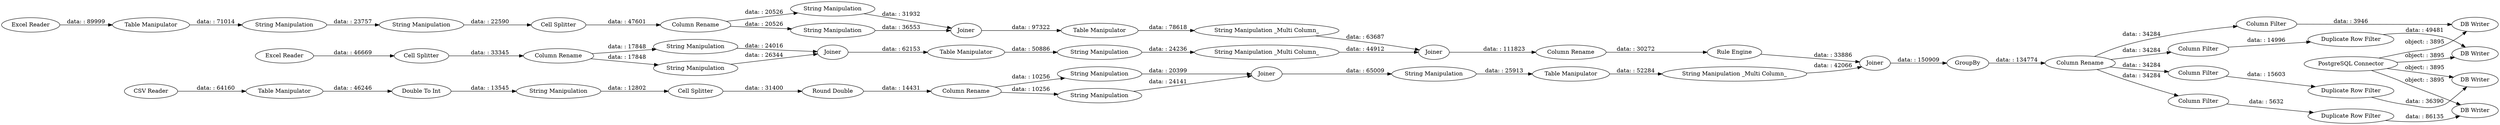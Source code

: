 digraph {
	"-7646415144006865816_20" [label="String Manipulation"]
	"-4674959142632675095_53" [label="DB Writer"]
	"-7646415144006865816_47" [label="Column Rename"]
	"-7646415144006865816_9" [label="Column Rename"]
	"-7646415144006865816_46" [label="Rule Engine"]
	"-1858665371505292980_2" [label="CSV Reader"]
	"-7646415144006865816_14" [label="String Manipulation"]
	"-4674959142632675095_59" [label="Duplicate Row Filter"]
	"-1858665371505292980_28" [label="Table Manipulator"]
	"-1858665371505292980_29" [label="Column Rename"]
	"-4674959142632675095_56" [label="Duplicate Row Filter"]
	"-7646415144006865816_16" [label="Table Manipulator"]
	"-1858665371505292980_24" [label="Table Manipulator"]
	"-7646415144006865816_3" [label="Excel Reader"]
	"-4674959142632675095_52" [label="DB Writer"]
	"-4674959142632675095_50" [label="DB Writer"]
	"-7646415144006865816_15" [label=Joiner]
	"-4674959142632675095_64" [label="Column Filter"]
	"-7646415144006865816_39" [label="String Manipulation _Multi Column_"]
	"-4674959142632675095_5" [label="PostgreSQL Connector"]
	"-7646415144006865816_30" [label=Joiner]
	"-7646415144006865816_6" [label="Table Manipulator"]
	"-7646415144006865816_40" [label="String Manipulation _Multi Column_"]
	"-4674959142632675095_63" [label="Duplicate Row Filter"]
	"-7646415144006865816_12" [label="String Manipulation"]
	"-7646415144006865816_31" [label="String Manipulation"]
	"-4674959142632675095_49" [label="Column Rename"]
	"-4674959142632675095_60" [label="Column Filter"]
	"-1858665371505292980_35" [label="String Manipulation"]
	"-1858665371505292980_36" [label="String Manipulation _Multi Column_"]
	"-1858665371505292980_23" [label="String Manipulation"]
	"-4674959142632675095_61" [label="Column Filter"]
	"-7646415144006865816_1" [label="Excel Reader"]
	"-1858665371505292980_42" [label="Round Double"]
	"-1858665371505292980_26" [label="Cell Splitter"]
	"-7646415144006865816_48" [label="String Manipulation"]
	"-1858665371505292980_25" [label=Joiner]
	"-4674959142632675095_32" [label=Joiner]
	"-7646415144006865816_19" [label="String Manipulation"]
	"-1858665371505292980_27" [label="String Manipulation"]
	"-7646415144006865816_8" [label="Cell Splitter"]
	"-4674959142632675095_51" [label="DB Writer"]
	"-7646415144006865816_17" [label=Joiner]
	"-7646415144006865816_21" [label="Table Manipulator"]
	"-1858665371505292980_34" [label="Double To Int"]
	"-4674959142632675095_44" [label=GroupBy]
	"-7646415144006865816_22" [label="Column Rename"]
	"-7646415144006865816_33" [label="String Manipulation"]
	"-4674959142632675095_62" [label="Column Filter"]
	"-7646415144006865816_18" [label="Cell Splitter"]
	"-1858665371505292980_41" [label="String Manipulation"]
	"-1858665371505292980_24" -> "-1858665371505292980_34" [label="data: : 46246"]
	"-7646415144006865816_9" -> "-7646415144006865816_12" [label="data: : 20526"]
	"-1858665371505292980_29" -> "-1858665371505292980_23" [label="data: : 10256"]
	"-4674959142632675095_61" -> "-4674959142632675095_56" [label="data: : 15603"]
	"-7646415144006865816_33" -> "-7646415144006865816_8" [label="data: : 22590"]
	"-1858665371505292980_25" -> "-1858665371505292980_35" [label="data: : 65009"]
	"-7646415144006865816_22" -> "-7646415144006865816_19" [label="data: : 17848"]
	"-1858665371505292980_35" -> "-1858665371505292980_28" [label="data: : 25913"]
	"-7646415144006865816_21" -> "-7646415144006865816_48" [label="data: : 50886"]
	"-7646415144006865816_46" -> "-4674959142632675095_32" [label="data: : 33886"]
	"-4674959142632675095_56" -> "-4674959142632675095_50" [label="data: : 36390"]
	"-4674959142632675095_49" -> "-4674959142632675095_61" [label="data: : 34284"]
	"-7646415144006865816_14" -> "-7646415144006865816_15" [label="data: : 31932"]
	"-1858665371505292980_36" -> "-4674959142632675095_32" [label="data: : 42066"]
	"-4674959142632675095_60" -> "-4674959142632675095_59" [label="data: : 14996"]
	"-1858665371505292980_26" -> "-1858665371505292980_42" [label="data: : 31400"]
	"-4674959142632675095_59" -> "-4674959142632675095_52" [label="data: : 49481"]
	"-7646415144006865816_31" -> "-7646415144006865816_33" [label="data: : 23757"]
	"-7646415144006865816_9" -> "-7646415144006865816_14" [label="data: : 20526"]
	"-7646415144006865816_48" -> "-7646415144006865816_39" [label="data: : 24236"]
	"-7646415144006865816_18" -> "-7646415144006865816_22" [label="data: : 33345"]
	"-4674959142632675095_49" -> "-4674959142632675095_62" [label="data: : 34284"]
	"-1858665371505292980_29" -> "-1858665371505292980_27" [label="data: : 10256"]
	"-1858665371505292980_23" -> "-1858665371505292980_25" [label="data: : 20399"]
	"-7646415144006865816_1" -> "-7646415144006865816_6" [label="data: : 89999"]
	"-4674959142632675095_5" -> "-4674959142632675095_53" [label="object: : 3895"]
	"-7646415144006865816_12" -> "-7646415144006865816_15" [label="data: : 36553"]
	"-4674959142632675095_32" -> "-4674959142632675095_44" [label="data: : 150909"]
	"-4674959142632675095_63" -> "-4674959142632675095_51" [label="data: : 86135"]
	"-1858665371505292980_34" -> "-1858665371505292980_41" [label="data: : 13545"]
	"-1858665371505292980_41" -> "-1858665371505292980_26" [label="data: : 12802"]
	"-7646415144006865816_20" -> "-7646415144006865816_17" [label="data: : 26344"]
	"-7646415144006865816_15" -> "-7646415144006865816_16" [label="data: : 97322"]
	"-7646415144006865816_47" -> "-7646415144006865816_46" [label="data: : 30272"]
	"-1858665371505292980_42" -> "-1858665371505292980_29" [label="data: : 14431"]
	"-4674959142632675095_44" -> "-4674959142632675095_49" [label="data: : 134774"]
	"-1858665371505292980_28" -> "-1858665371505292980_36" [label="data: : 52284"]
	"-4674959142632675095_5" -> "-4674959142632675095_51" [label="object: : 3895"]
	"-7646415144006865816_16" -> "-7646415144006865816_40" [label="data: : 78618"]
	"-7646415144006865816_8" -> "-7646415144006865816_9" [label="data: : 47601"]
	"-7646415144006865816_3" -> "-7646415144006865816_18" [label="data: : 46669"]
	"-4674959142632675095_5" -> "-4674959142632675095_50" [label="object: : 3895"]
	"-7646415144006865816_39" -> "-7646415144006865816_30" [label="data: : 44912"]
	"-4674959142632675095_49" -> "-4674959142632675095_64" [label="data: : 34284"]
	"-1858665371505292980_27" -> "-1858665371505292980_25" [label="data: : 24141"]
	"-4674959142632675095_62" -> "-4674959142632675095_63" [label="data: : 5632"]
	"-7646415144006865816_17" -> "-7646415144006865816_21" [label="data: : 62153"]
	"-7646415144006865816_19" -> "-7646415144006865816_17" [label="data: : 24016"]
	"-4674959142632675095_64" -> "-4674959142632675095_53" [label="data: : 3946"]
	"-7646415144006865816_6" -> "-7646415144006865816_31" [label="data: : 71014"]
	"-7646415144006865816_30" -> "-7646415144006865816_47" [label="data: : 111823"]
	"-7646415144006865816_40" -> "-7646415144006865816_30" [label="data: : 63687"]
	"-1858665371505292980_2" -> "-1858665371505292980_24" [label="data: : 64160"]
	"-4674959142632675095_5" -> "-4674959142632675095_52" [label="object: : 3895"]
	"-7646415144006865816_22" -> "-7646415144006865816_20" [label="data: : 17848"]
	"-4674959142632675095_49" -> "-4674959142632675095_60" [label="data: : 34284"]
	rankdir=LR
}

